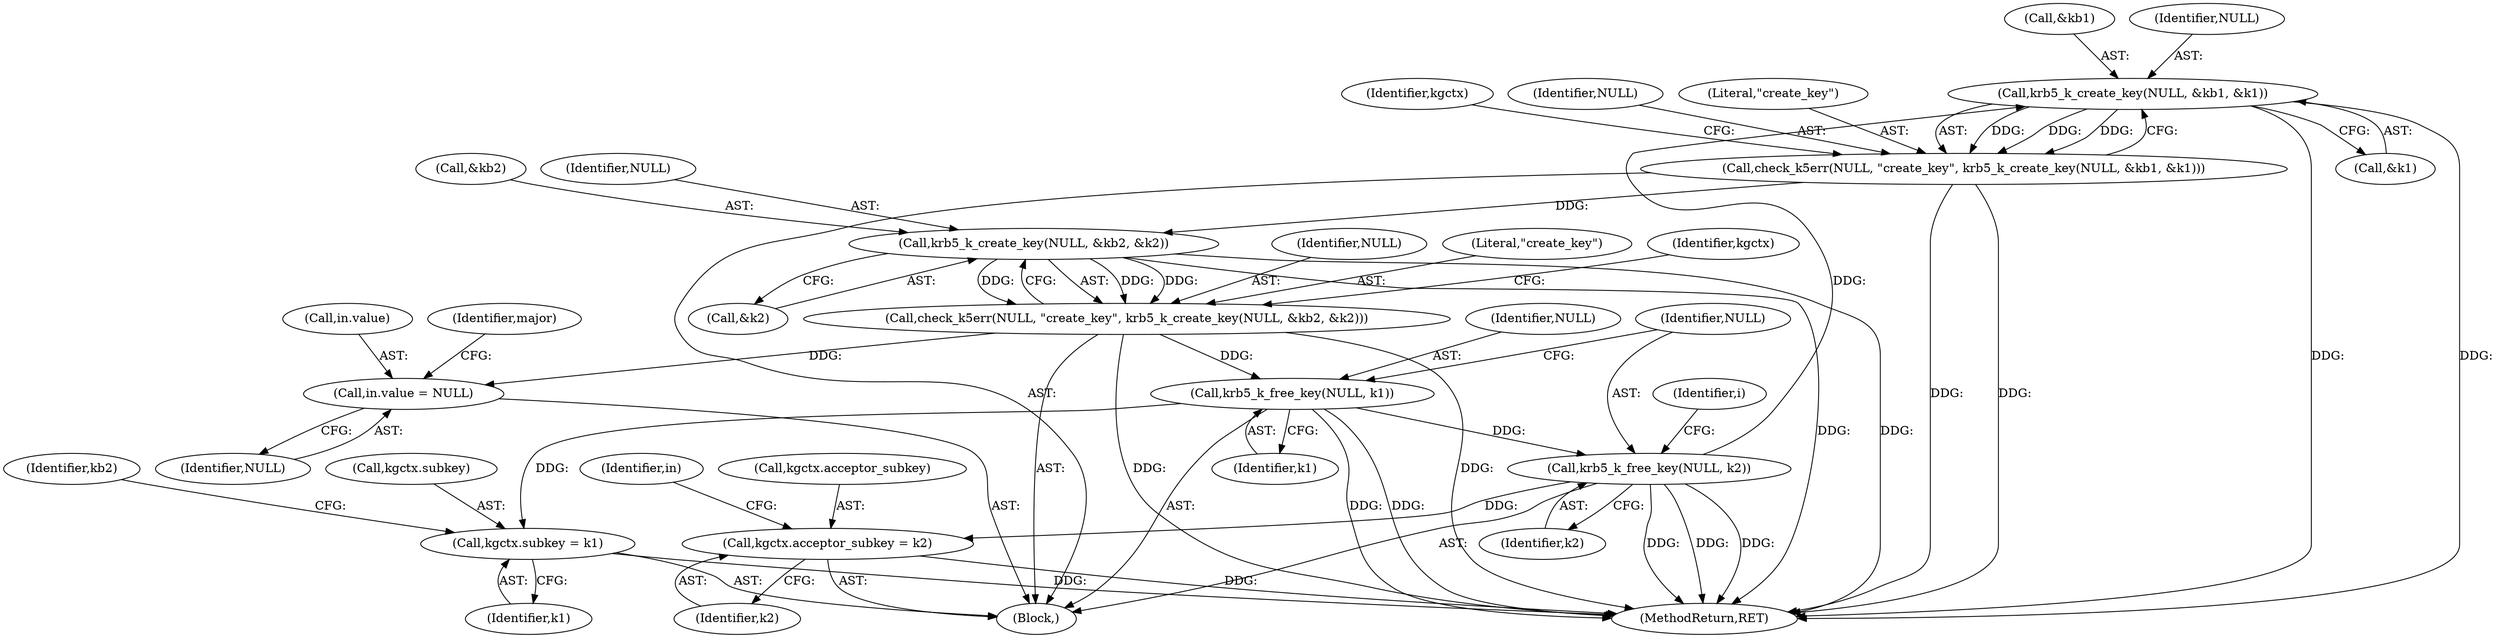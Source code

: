 digraph "0_krb5_82dc33da50338ac84c7b4102dc6513d897d0506a_11@API" {
"1000207" [label="(Call,krb5_k_create_key(NULL, &kb1, &k1))"];
"1000401" [label="(Call,krb5_k_free_key(NULL, k2))"];
"1000398" [label="(Call,krb5_k_free_key(NULL, k1))"];
"1000238" [label="(Call,check_k5err(NULL, \"create_key\", krb5_k_create_key(NULL, &kb2, &k2)))"];
"1000241" [label="(Call,krb5_k_create_key(NULL, &kb2, &k2))"];
"1000204" [label="(Call,check_k5err(NULL, \"create_key\", krb5_k_create_key(NULL, &kb1, &k1)))"];
"1000207" [label="(Call,krb5_k_create_key(NULL, &kb1, &k1))"];
"1000257" [label="(Call,in.value = NULL)"];
"1000213" [label="(Call,kgctx.subkey = k1)"];
"1000247" [label="(Call,kgctx.acceptor_subkey = k2)"];
"1000251" [label="(Identifier,k2)"];
"1000240" [label="(Literal,\"create_key\")"];
"1000217" [label="(Identifier,k1)"];
"1000403" [label="(Identifier,k2)"];
"1000401" [label="(Call,krb5_k_free_key(NULL, k2))"];
"1000263" [label="(Identifier,major)"];
"1000249" [label="(Identifier,kgctx)"];
"1000261" [label="(Identifier,NULL)"];
"1000245" [label="(Call,&k2)"];
"1000243" [label="(Call,&kb2)"];
"1000215" [label="(Identifier,kgctx)"];
"1000257" [label="(Call,in.value = NULL)"];
"1000213" [label="(Call,kgctx.subkey = k1)"];
"1000406" [label="(MethodReturn,RET)"];
"1000204" [label="(Call,check_k5err(NULL, \"create_key\", krb5_k_create_key(NULL, &kb1, &k1)))"];
"1000247" [label="(Call,kgctx.acceptor_subkey = k2)"];
"1000214" [label="(Call,kgctx.subkey)"];
"1000211" [label="(Call,&k1)"];
"1000209" [label="(Call,&kb1)"];
"1000402" [label="(Identifier,NULL)"];
"1000242" [label="(Identifier,NULL)"];
"1000254" [label="(Identifier,in)"];
"1000205" [label="(Identifier,NULL)"];
"1000206" [label="(Literal,\"create_key\")"];
"1000398" [label="(Call,krb5_k_free_key(NULL, k1))"];
"1000239" [label="(Identifier,NULL)"];
"1000258" [label="(Call,in.value)"];
"1000182" [label="(Identifier,i)"];
"1000241" [label="(Call,krb5_k_create_key(NULL, &kb2, &k2))"];
"1000399" [label="(Identifier,NULL)"];
"1000208" [label="(Identifier,NULL)"];
"1000238" [label="(Call,check_k5err(NULL, \"create_key\", krb5_k_create_key(NULL, &kb2, &k2)))"];
"1000220" [label="(Identifier,kb2)"];
"1000400" [label="(Identifier,k1)"];
"1000183" [label="(Block,)"];
"1000207" [label="(Call,krb5_k_create_key(NULL, &kb1, &k1))"];
"1000248" [label="(Call,kgctx.acceptor_subkey)"];
"1000207" -> "1000204"  [label="AST: "];
"1000207" -> "1000211"  [label="CFG: "];
"1000208" -> "1000207"  [label="AST: "];
"1000209" -> "1000207"  [label="AST: "];
"1000211" -> "1000207"  [label="AST: "];
"1000204" -> "1000207"  [label="CFG: "];
"1000207" -> "1000406"  [label="DDG: "];
"1000207" -> "1000406"  [label="DDG: "];
"1000207" -> "1000204"  [label="DDG: "];
"1000207" -> "1000204"  [label="DDG: "];
"1000207" -> "1000204"  [label="DDG: "];
"1000401" -> "1000207"  [label="DDG: "];
"1000401" -> "1000183"  [label="AST: "];
"1000401" -> "1000403"  [label="CFG: "];
"1000402" -> "1000401"  [label="AST: "];
"1000403" -> "1000401"  [label="AST: "];
"1000182" -> "1000401"  [label="CFG: "];
"1000401" -> "1000406"  [label="DDG: "];
"1000401" -> "1000406"  [label="DDG: "];
"1000401" -> "1000406"  [label="DDG: "];
"1000401" -> "1000247"  [label="DDG: "];
"1000398" -> "1000401"  [label="DDG: "];
"1000398" -> "1000183"  [label="AST: "];
"1000398" -> "1000400"  [label="CFG: "];
"1000399" -> "1000398"  [label="AST: "];
"1000400" -> "1000398"  [label="AST: "];
"1000402" -> "1000398"  [label="CFG: "];
"1000398" -> "1000406"  [label="DDG: "];
"1000398" -> "1000406"  [label="DDG: "];
"1000398" -> "1000213"  [label="DDG: "];
"1000238" -> "1000398"  [label="DDG: "];
"1000238" -> "1000183"  [label="AST: "];
"1000238" -> "1000241"  [label="CFG: "];
"1000239" -> "1000238"  [label="AST: "];
"1000240" -> "1000238"  [label="AST: "];
"1000241" -> "1000238"  [label="AST: "];
"1000249" -> "1000238"  [label="CFG: "];
"1000238" -> "1000406"  [label="DDG: "];
"1000238" -> "1000406"  [label="DDG: "];
"1000241" -> "1000238"  [label="DDG: "];
"1000241" -> "1000238"  [label="DDG: "];
"1000241" -> "1000238"  [label="DDG: "];
"1000238" -> "1000257"  [label="DDG: "];
"1000241" -> "1000245"  [label="CFG: "];
"1000242" -> "1000241"  [label="AST: "];
"1000243" -> "1000241"  [label="AST: "];
"1000245" -> "1000241"  [label="AST: "];
"1000241" -> "1000406"  [label="DDG: "];
"1000241" -> "1000406"  [label="DDG: "];
"1000204" -> "1000241"  [label="DDG: "];
"1000204" -> "1000183"  [label="AST: "];
"1000205" -> "1000204"  [label="AST: "];
"1000206" -> "1000204"  [label="AST: "];
"1000215" -> "1000204"  [label="CFG: "];
"1000204" -> "1000406"  [label="DDG: "];
"1000204" -> "1000406"  [label="DDG: "];
"1000257" -> "1000183"  [label="AST: "];
"1000257" -> "1000261"  [label="CFG: "];
"1000258" -> "1000257"  [label="AST: "];
"1000261" -> "1000257"  [label="AST: "];
"1000263" -> "1000257"  [label="CFG: "];
"1000213" -> "1000183"  [label="AST: "];
"1000213" -> "1000217"  [label="CFG: "];
"1000214" -> "1000213"  [label="AST: "];
"1000217" -> "1000213"  [label="AST: "];
"1000220" -> "1000213"  [label="CFG: "];
"1000213" -> "1000406"  [label="DDG: "];
"1000247" -> "1000183"  [label="AST: "];
"1000247" -> "1000251"  [label="CFG: "];
"1000248" -> "1000247"  [label="AST: "];
"1000251" -> "1000247"  [label="AST: "];
"1000254" -> "1000247"  [label="CFG: "];
"1000247" -> "1000406"  [label="DDG: "];
}
